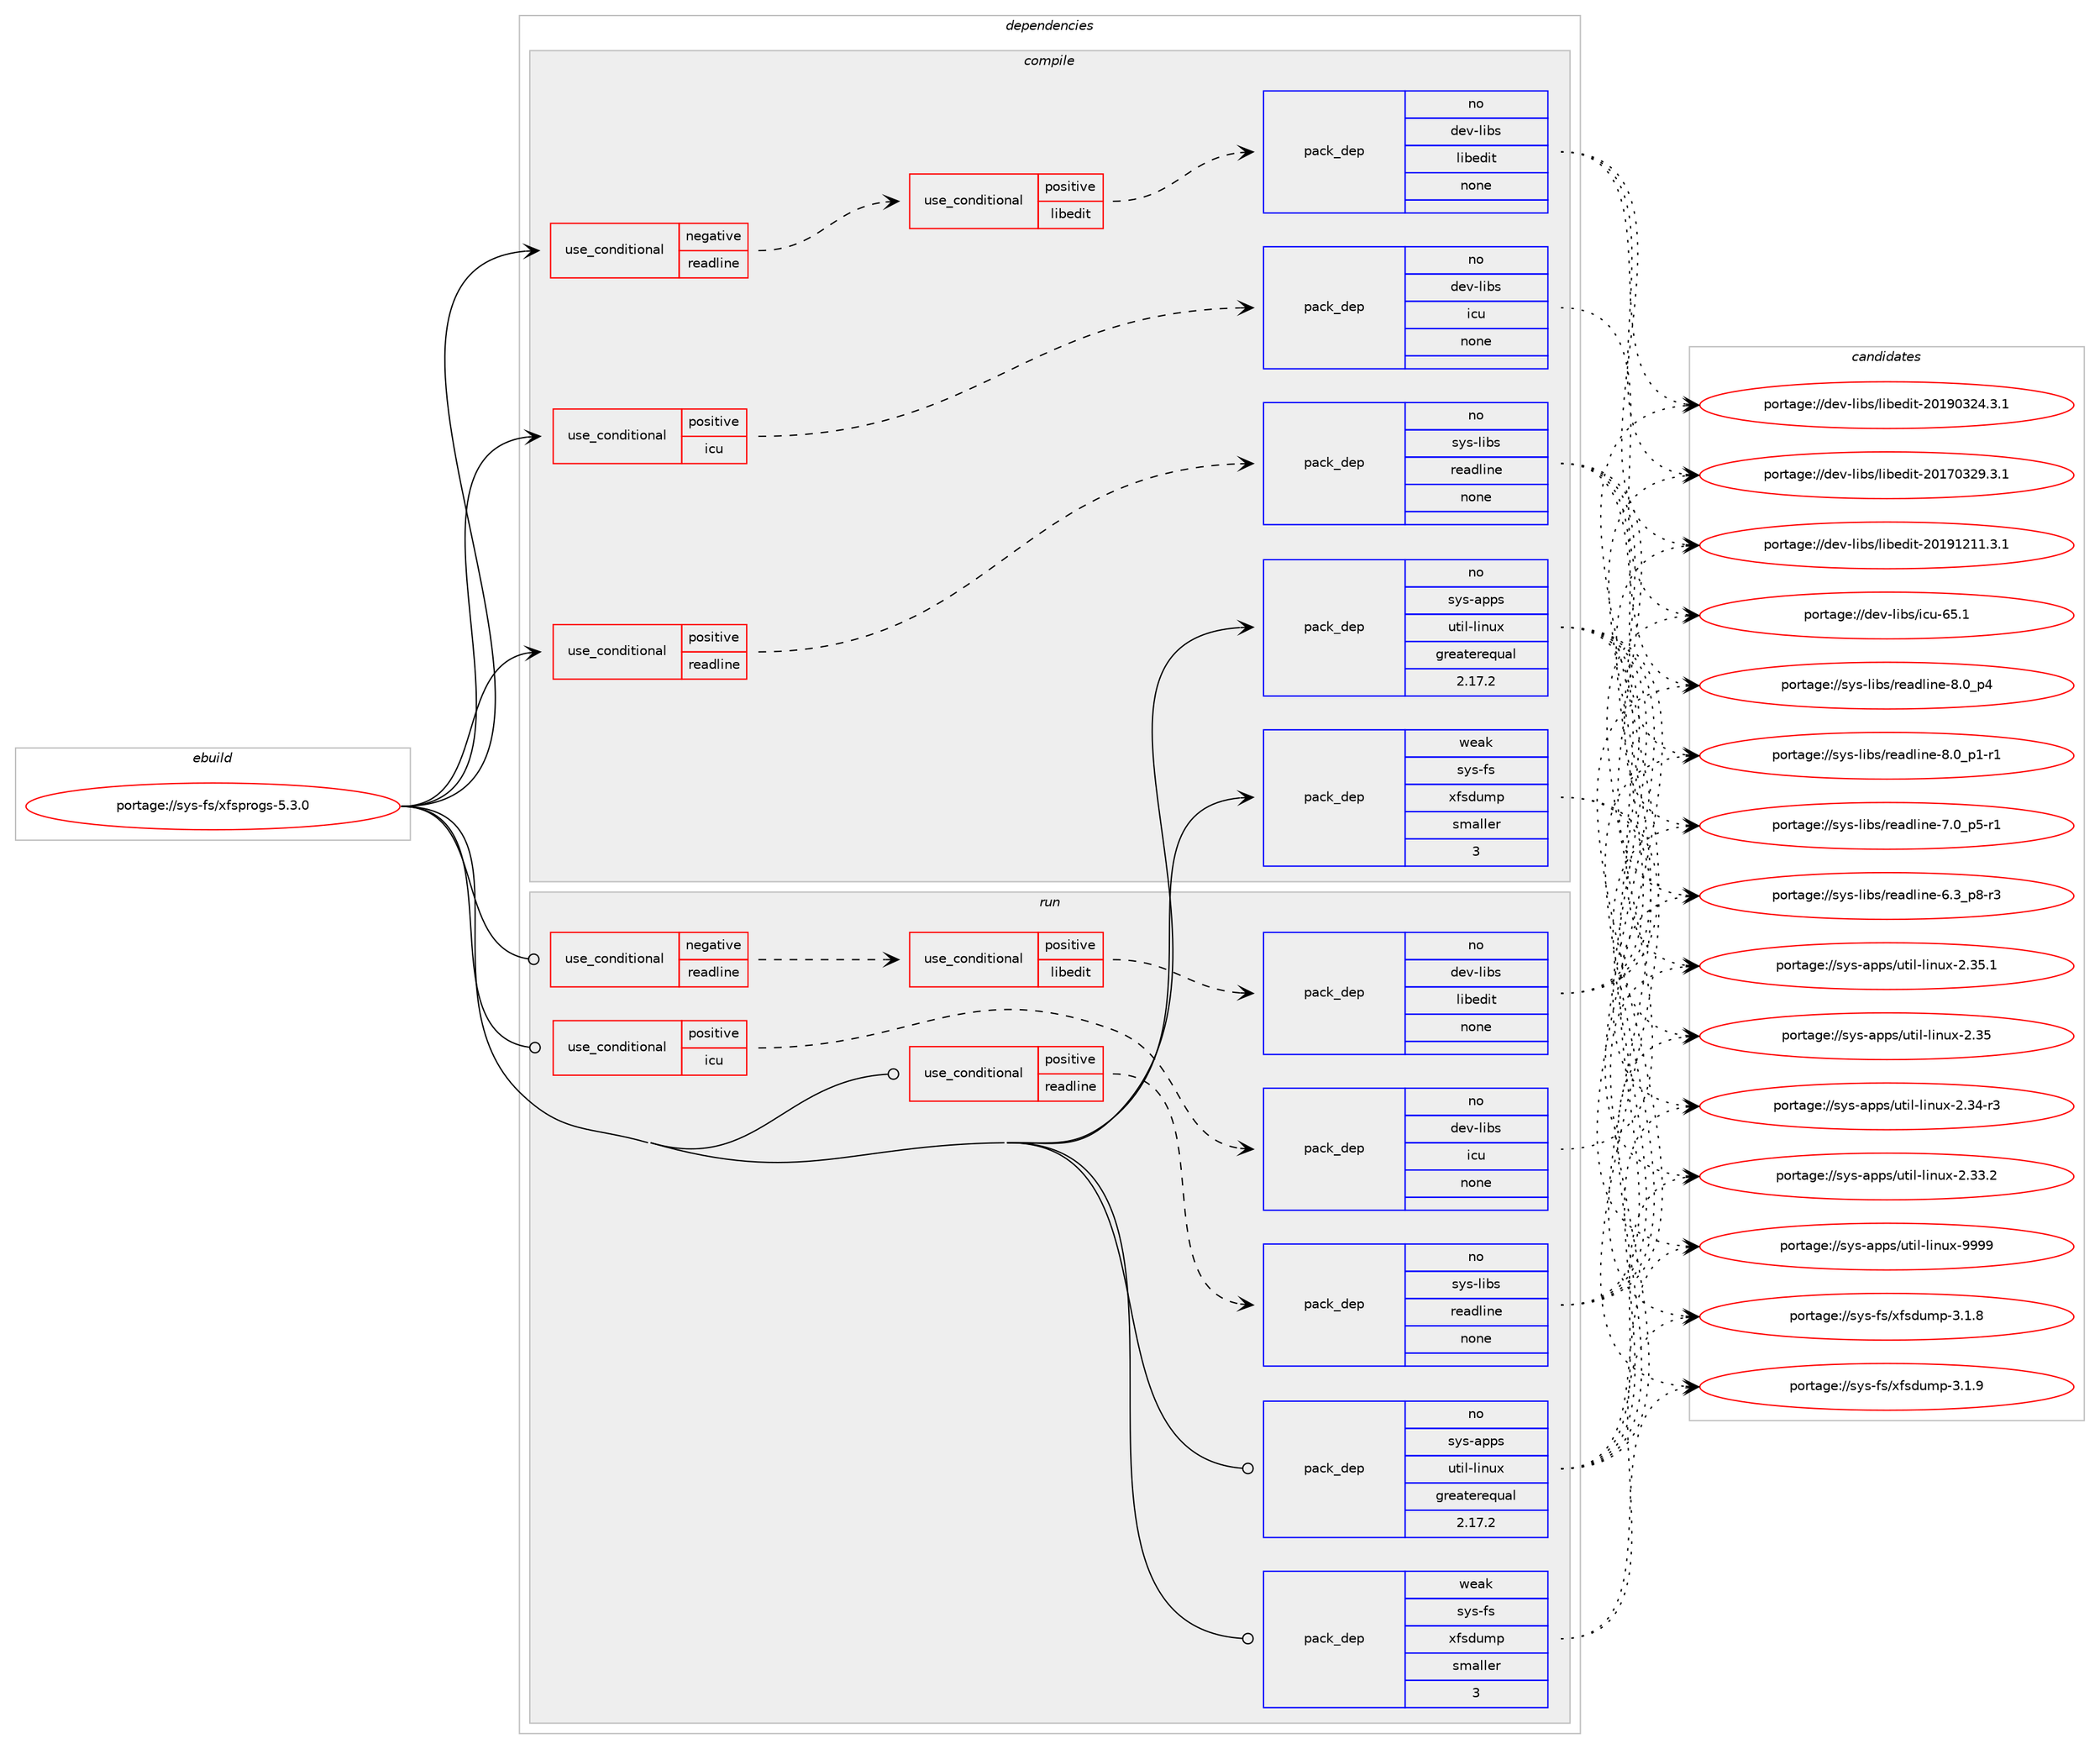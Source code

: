 digraph prolog {

# *************
# Graph options
# *************

newrank=true;
concentrate=true;
compound=true;
graph [rankdir=LR,fontname=Helvetica,fontsize=10,ranksep=1.5];#, ranksep=2.5, nodesep=0.2];
edge  [arrowhead=vee];
node  [fontname=Helvetica,fontsize=10];

# **********
# The ebuild
# **********

subgraph cluster_leftcol {
color=gray;
rank=same;
label=<<i>ebuild</i>>;
id [label="portage://sys-fs/xfsprogs-5.3.0", color=red, width=4, href="../sys-fs/xfsprogs-5.3.0.svg"];
}

# ****************
# The dependencies
# ****************

subgraph cluster_midcol {
color=gray;
label=<<i>dependencies</i>>;
subgraph cluster_compile {
fillcolor="#eeeeee";
style=filled;
label=<<i>compile</i>>;
subgraph cond8706 {
dependency44619 [label=<<TABLE BORDER="0" CELLBORDER="1" CELLSPACING="0" CELLPADDING="4"><TR><TD ROWSPAN="3" CELLPADDING="10">use_conditional</TD></TR><TR><TD>negative</TD></TR><TR><TD>readline</TD></TR></TABLE>>, shape=none, color=red];
subgraph cond8707 {
dependency44620 [label=<<TABLE BORDER="0" CELLBORDER="1" CELLSPACING="0" CELLPADDING="4"><TR><TD ROWSPAN="3" CELLPADDING="10">use_conditional</TD></TR><TR><TD>positive</TD></TR><TR><TD>libedit</TD></TR></TABLE>>, shape=none, color=red];
subgraph pack34902 {
dependency44621 [label=<<TABLE BORDER="0" CELLBORDER="1" CELLSPACING="0" CELLPADDING="4" WIDTH="220"><TR><TD ROWSPAN="6" CELLPADDING="30">pack_dep</TD></TR><TR><TD WIDTH="110">no</TD></TR><TR><TD>dev-libs</TD></TR><TR><TD>libedit</TD></TR><TR><TD>none</TD></TR><TR><TD></TD></TR></TABLE>>, shape=none, color=blue];
}
dependency44620:e -> dependency44621:w [weight=20,style="dashed",arrowhead="vee"];
}
dependency44619:e -> dependency44620:w [weight=20,style="dashed",arrowhead="vee"];
}
id:e -> dependency44619:w [weight=20,style="solid",arrowhead="vee"];
subgraph cond8708 {
dependency44622 [label=<<TABLE BORDER="0" CELLBORDER="1" CELLSPACING="0" CELLPADDING="4"><TR><TD ROWSPAN="3" CELLPADDING="10">use_conditional</TD></TR><TR><TD>positive</TD></TR><TR><TD>icu</TD></TR></TABLE>>, shape=none, color=red];
subgraph pack34903 {
dependency44623 [label=<<TABLE BORDER="0" CELLBORDER="1" CELLSPACING="0" CELLPADDING="4" WIDTH="220"><TR><TD ROWSPAN="6" CELLPADDING="30">pack_dep</TD></TR><TR><TD WIDTH="110">no</TD></TR><TR><TD>dev-libs</TD></TR><TR><TD>icu</TD></TR><TR><TD>none</TD></TR><TR><TD></TD></TR></TABLE>>, shape=none, color=blue];
}
dependency44622:e -> dependency44623:w [weight=20,style="dashed",arrowhead="vee"];
}
id:e -> dependency44622:w [weight=20,style="solid",arrowhead="vee"];
subgraph cond8709 {
dependency44624 [label=<<TABLE BORDER="0" CELLBORDER="1" CELLSPACING="0" CELLPADDING="4"><TR><TD ROWSPAN="3" CELLPADDING="10">use_conditional</TD></TR><TR><TD>positive</TD></TR><TR><TD>readline</TD></TR></TABLE>>, shape=none, color=red];
subgraph pack34904 {
dependency44625 [label=<<TABLE BORDER="0" CELLBORDER="1" CELLSPACING="0" CELLPADDING="4" WIDTH="220"><TR><TD ROWSPAN="6" CELLPADDING="30">pack_dep</TD></TR><TR><TD WIDTH="110">no</TD></TR><TR><TD>sys-libs</TD></TR><TR><TD>readline</TD></TR><TR><TD>none</TD></TR><TR><TD></TD></TR></TABLE>>, shape=none, color=blue];
}
dependency44624:e -> dependency44625:w [weight=20,style="dashed",arrowhead="vee"];
}
id:e -> dependency44624:w [weight=20,style="solid",arrowhead="vee"];
subgraph pack34905 {
dependency44626 [label=<<TABLE BORDER="0" CELLBORDER="1" CELLSPACING="0" CELLPADDING="4" WIDTH="220"><TR><TD ROWSPAN="6" CELLPADDING="30">pack_dep</TD></TR><TR><TD WIDTH="110">no</TD></TR><TR><TD>sys-apps</TD></TR><TR><TD>util-linux</TD></TR><TR><TD>greaterequal</TD></TR><TR><TD>2.17.2</TD></TR></TABLE>>, shape=none, color=blue];
}
id:e -> dependency44626:w [weight=20,style="solid",arrowhead="vee"];
subgraph pack34906 {
dependency44627 [label=<<TABLE BORDER="0" CELLBORDER="1" CELLSPACING="0" CELLPADDING="4" WIDTH="220"><TR><TD ROWSPAN="6" CELLPADDING="30">pack_dep</TD></TR><TR><TD WIDTH="110">weak</TD></TR><TR><TD>sys-fs</TD></TR><TR><TD>xfsdump</TD></TR><TR><TD>smaller</TD></TR><TR><TD>3</TD></TR></TABLE>>, shape=none, color=blue];
}
id:e -> dependency44627:w [weight=20,style="solid",arrowhead="vee"];
}
subgraph cluster_compileandrun {
fillcolor="#eeeeee";
style=filled;
label=<<i>compile and run</i>>;
}
subgraph cluster_run {
fillcolor="#eeeeee";
style=filled;
label=<<i>run</i>>;
subgraph cond8710 {
dependency44628 [label=<<TABLE BORDER="0" CELLBORDER="1" CELLSPACING="0" CELLPADDING="4"><TR><TD ROWSPAN="3" CELLPADDING="10">use_conditional</TD></TR><TR><TD>negative</TD></TR><TR><TD>readline</TD></TR></TABLE>>, shape=none, color=red];
subgraph cond8711 {
dependency44629 [label=<<TABLE BORDER="0" CELLBORDER="1" CELLSPACING="0" CELLPADDING="4"><TR><TD ROWSPAN="3" CELLPADDING="10">use_conditional</TD></TR><TR><TD>positive</TD></TR><TR><TD>libedit</TD></TR></TABLE>>, shape=none, color=red];
subgraph pack34907 {
dependency44630 [label=<<TABLE BORDER="0" CELLBORDER="1" CELLSPACING="0" CELLPADDING="4" WIDTH="220"><TR><TD ROWSPAN="6" CELLPADDING="30">pack_dep</TD></TR><TR><TD WIDTH="110">no</TD></TR><TR><TD>dev-libs</TD></TR><TR><TD>libedit</TD></TR><TR><TD>none</TD></TR><TR><TD></TD></TR></TABLE>>, shape=none, color=blue];
}
dependency44629:e -> dependency44630:w [weight=20,style="dashed",arrowhead="vee"];
}
dependency44628:e -> dependency44629:w [weight=20,style="dashed",arrowhead="vee"];
}
id:e -> dependency44628:w [weight=20,style="solid",arrowhead="odot"];
subgraph cond8712 {
dependency44631 [label=<<TABLE BORDER="0" CELLBORDER="1" CELLSPACING="0" CELLPADDING="4"><TR><TD ROWSPAN="3" CELLPADDING="10">use_conditional</TD></TR><TR><TD>positive</TD></TR><TR><TD>icu</TD></TR></TABLE>>, shape=none, color=red];
subgraph pack34908 {
dependency44632 [label=<<TABLE BORDER="0" CELLBORDER="1" CELLSPACING="0" CELLPADDING="4" WIDTH="220"><TR><TD ROWSPAN="6" CELLPADDING="30">pack_dep</TD></TR><TR><TD WIDTH="110">no</TD></TR><TR><TD>dev-libs</TD></TR><TR><TD>icu</TD></TR><TR><TD>none</TD></TR><TR><TD></TD></TR></TABLE>>, shape=none, color=blue];
}
dependency44631:e -> dependency44632:w [weight=20,style="dashed",arrowhead="vee"];
}
id:e -> dependency44631:w [weight=20,style="solid",arrowhead="odot"];
subgraph cond8713 {
dependency44633 [label=<<TABLE BORDER="0" CELLBORDER="1" CELLSPACING="0" CELLPADDING="4"><TR><TD ROWSPAN="3" CELLPADDING="10">use_conditional</TD></TR><TR><TD>positive</TD></TR><TR><TD>readline</TD></TR></TABLE>>, shape=none, color=red];
subgraph pack34909 {
dependency44634 [label=<<TABLE BORDER="0" CELLBORDER="1" CELLSPACING="0" CELLPADDING="4" WIDTH="220"><TR><TD ROWSPAN="6" CELLPADDING="30">pack_dep</TD></TR><TR><TD WIDTH="110">no</TD></TR><TR><TD>sys-libs</TD></TR><TR><TD>readline</TD></TR><TR><TD>none</TD></TR><TR><TD></TD></TR></TABLE>>, shape=none, color=blue];
}
dependency44633:e -> dependency44634:w [weight=20,style="dashed",arrowhead="vee"];
}
id:e -> dependency44633:w [weight=20,style="solid",arrowhead="odot"];
subgraph pack34910 {
dependency44635 [label=<<TABLE BORDER="0" CELLBORDER="1" CELLSPACING="0" CELLPADDING="4" WIDTH="220"><TR><TD ROWSPAN="6" CELLPADDING="30">pack_dep</TD></TR><TR><TD WIDTH="110">no</TD></TR><TR><TD>sys-apps</TD></TR><TR><TD>util-linux</TD></TR><TR><TD>greaterequal</TD></TR><TR><TD>2.17.2</TD></TR></TABLE>>, shape=none, color=blue];
}
id:e -> dependency44635:w [weight=20,style="solid",arrowhead="odot"];
subgraph pack34911 {
dependency44636 [label=<<TABLE BORDER="0" CELLBORDER="1" CELLSPACING="0" CELLPADDING="4" WIDTH="220"><TR><TD ROWSPAN="6" CELLPADDING="30">pack_dep</TD></TR><TR><TD WIDTH="110">weak</TD></TR><TR><TD>sys-fs</TD></TR><TR><TD>xfsdump</TD></TR><TR><TD>smaller</TD></TR><TR><TD>3</TD></TR></TABLE>>, shape=none, color=blue];
}
id:e -> dependency44636:w [weight=20,style="solid",arrowhead="odot"];
}
}

# **************
# The candidates
# **************

subgraph cluster_choices {
rank=same;
color=gray;
label=<<i>candidates</i>>;

subgraph choice34902 {
color=black;
nodesep=1;
choice1001011184510810598115471081059810110010511645504849574950494946514649 [label="portage://dev-libs/libedit-20191211.3.1", color=red, width=4,href="../dev-libs/libedit-20191211.3.1.svg"];
choice1001011184510810598115471081059810110010511645504849574851505246514649 [label="portage://dev-libs/libedit-20190324.3.1", color=red, width=4,href="../dev-libs/libedit-20190324.3.1.svg"];
choice1001011184510810598115471081059810110010511645504849554851505746514649 [label="portage://dev-libs/libedit-20170329.3.1", color=red, width=4,href="../dev-libs/libedit-20170329.3.1.svg"];
dependency44621:e -> choice1001011184510810598115471081059810110010511645504849574950494946514649:w [style=dotted,weight="100"];
dependency44621:e -> choice1001011184510810598115471081059810110010511645504849574851505246514649:w [style=dotted,weight="100"];
dependency44621:e -> choice1001011184510810598115471081059810110010511645504849554851505746514649:w [style=dotted,weight="100"];
}
subgraph choice34903 {
color=black;
nodesep=1;
choice100101118451081059811547105991174554534649 [label="portage://dev-libs/icu-65.1", color=red, width=4,href="../dev-libs/icu-65.1.svg"];
dependency44623:e -> choice100101118451081059811547105991174554534649:w [style=dotted,weight="100"];
}
subgraph choice34904 {
color=black;
nodesep=1;
choice11512111545108105981154711410197100108105110101455646489511252 [label="portage://sys-libs/readline-8.0_p4", color=red, width=4,href="../sys-libs/readline-8.0_p4.svg"];
choice115121115451081059811547114101971001081051101014556464895112494511449 [label="portage://sys-libs/readline-8.0_p1-r1", color=red, width=4,href="../sys-libs/readline-8.0_p1-r1.svg"];
choice115121115451081059811547114101971001081051101014555464895112534511449 [label="portage://sys-libs/readline-7.0_p5-r1", color=red, width=4,href="../sys-libs/readline-7.0_p5-r1.svg"];
choice115121115451081059811547114101971001081051101014554465195112564511451 [label="portage://sys-libs/readline-6.3_p8-r3", color=red, width=4,href="../sys-libs/readline-6.3_p8-r3.svg"];
dependency44625:e -> choice11512111545108105981154711410197100108105110101455646489511252:w [style=dotted,weight="100"];
dependency44625:e -> choice115121115451081059811547114101971001081051101014556464895112494511449:w [style=dotted,weight="100"];
dependency44625:e -> choice115121115451081059811547114101971001081051101014555464895112534511449:w [style=dotted,weight="100"];
dependency44625:e -> choice115121115451081059811547114101971001081051101014554465195112564511451:w [style=dotted,weight="100"];
}
subgraph choice34905 {
color=black;
nodesep=1;
choice115121115459711211211547117116105108451081051101171204557575757 [label="portage://sys-apps/util-linux-9999", color=red, width=4,href="../sys-apps/util-linux-9999.svg"];
choice1151211154597112112115471171161051084510810511011712045504651534649 [label="portage://sys-apps/util-linux-2.35.1", color=red, width=4,href="../sys-apps/util-linux-2.35.1.svg"];
choice115121115459711211211547117116105108451081051101171204550465153 [label="portage://sys-apps/util-linux-2.35", color=red, width=4,href="../sys-apps/util-linux-2.35.svg"];
choice1151211154597112112115471171161051084510810511011712045504651524511451 [label="portage://sys-apps/util-linux-2.34-r3", color=red, width=4,href="../sys-apps/util-linux-2.34-r3.svg"];
choice1151211154597112112115471171161051084510810511011712045504651514650 [label="portage://sys-apps/util-linux-2.33.2", color=red, width=4,href="../sys-apps/util-linux-2.33.2.svg"];
dependency44626:e -> choice115121115459711211211547117116105108451081051101171204557575757:w [style=dotted,weight="100"];
dependency44626:e -> choice1151211154597112112115471171161051084510810511011712045504651534649:w [style=dotted,weight="100"];
dependency44626:e -> choice115121115459711211211547117116105108451081051101171204550465153:w [style=dotted,weight="100"];
dependency44626:e -> choice1151211154597112112115471171161051084510810511011712045504651524511451:w [style=dotted,weight="100"];
dependency44626:e -> choice1151211154597112112115471171161051084510810511011712045504651514650:w [style=dotted,weight="100"];
}
subgraph choice34906 {
color=black;
nodesep=1;
choice1151211154510211547120102115100117109112455146494657 [label="portage://sys-fs/xfsdump-3.1.9", color=red, width=4,href="../sys-fs/xfsdump-3.1.9.svg"];
choice1151211154510211547120102115100117109112455146494656 [label="portage://sys-fs/xfsdump-3.1.8", color=red, width=4,href="../sys-fs/xfsdump-3.1.8.svg"];
dependency44627:e -> choice1151211154510211547120102115100117109112455146494657:w [style=dotted,weight="100"];
dependency44627:e -> choice1151211154510211547120102115100117109112455146494656:w [style=dotted,weight="100"];
}
subgraph choice34907 {
color=black;
nodesep=1;
choice1001011184510810598115471081059810110010511645504849574950494946514649 [label="portage://dev-libs/libedit-20191211.3.1", color=red, width=4,href="../dev-libs/libedit-20191211.3.1.svg"];
choice1001011184510810598115471081059810110010511645504849574851505246514649 [label="portage://dev-libs/libedit-20190324.3.1", color=red, width=4,href="../dev-libs/libedit-20190324.3.1.svg"];
choice1001011184510810598115471081059810110010511645504849554851505746514649 [label="portage://dev-libs/libedit-20170329.3.1", color=red, width=4,href="../dev-libs/libedit-20170329.3.1.svg"];
dependency44630:e -> choice1001011184510810598115471081059810110010511645504849574950494946514649:w [style=dotted,weight="100"];
dependency44630:e -> choice1001011184510810598115471081059810110010511645504849574851505246514649:w [style=dotted,weight="100"];
dependency44630:e -> choice1001011184510810598115471081059810110010511645504849554851505746514649:w [style=dotted,weight="100"];
}
subgraph choice34908 {
color=black;
nodesep=1;
choice100101118451081059811547105991174554534649 [label="portage://dev-libs/icu-65.1", color=red, width=4,href="../dev-libs/icu-65.1.svg"];
dependency44632:e -> choice100101118451081059811547105991174554534649:w [style=dotted,weight="100"];
}
subgraph choice34909 {
color=black;
nodesep=1;
choice11512111545108105981154711410197100108105110101455646489511252 [label="portage://sys-libs/readline-8.0_p4", color=red, width=4,href="../sys-libs/readline-8.0_p4.svg"];
choice115121115451081059811547114101971001081051101014556464895112494511449 [label="portage://sys-libs/readline-8.0_p1-r1", color=red, width=4,href="../sys-libs/readline-8.0_p1-r1.svg"];
choice115121115451081059811547114101971001081051101014555464895112534511449 [label="portage://sys-libs/readline-7.0_p5-r1", color=red, width=4,href="../sys-libs/readline-7.0_p5-r1.svg"];
choice115121115451081059811547114101971001081051101014554465195112564511451 [label="portage://sys-libs/readline-6.3_p8-r3", color=red, width=4,href="../sys-libs/readline-6.3_p8-r3.svg"];
dependency44634:e -> choice11512111545108105981154711410197100108105110101455646489511252:w [style=dotted,weight="100"];
dependency44634:e -> choice115121115451081059811547114101971001081051101014556464895112494511449:w [style=dotted,weight="100"];
dependency44634:e -> choice115121115451081059811547114101971001081051101014555464895112534511449:w [style=dotted,weight="100"];
dependency44634:e -> choice115121115451081059811547114101971001081051101014554465195112564511451:w [style=dotted,weight="100"];
}
subgraph choice34910 {
color=black;
nodesep=1;
choice115121115459711211211547117116105108451081051101171204557575757 [label="portage://sys-apps/util-linux-9999", color=red, width=4,href="../sys-apps/util-linux-9999.svg"];
choice1151211154597112112115471171161051084510810511011712045504651534649 [label="portage://sys-apps/util-linux-2.35.1", color=red, width=4,href="../sys-apps/util-linux-2.35.1.svg"];
choice115121115459711211211547117116105108451081051101171204550465153 [label="portage://sys-apps/util-linux-2.35", color=red, width=4,href="../sys-apps/util-linux-2.35.svg"];
choice1151211154597112112115471171161051084510810511011712045504651524511451 [label="portage://sys-apps/util-linux-2.34-r3", color=red, width=4,href="../sys-apps/util-linux-2.34-r3.svg"];
choice1151211154597112112115471171161051084510810511011712045504651514650 [label="portage://sys-apps/util-linux-2.33.2", color=red, width=4,href="../sys-apps/util-linux-2.33.2.svg"];
dependency44635:e -> choice115121115459711211211547117116105108451081051101171204557575757:w [style=dotted,weight="100"];
dependency44635:e -> choice1151211154597112112115471171161051084510810511011712045504651534649:w [style=dotted,weight="100"];
dependency44635:e -> choice115121115459711211211547117116105108451081051101171204550465153:w [style=dotted,weight="100"];
dependency44635:e -> choice1151211154597112112115471171161051084510810511011712045504651524511451:w [style=dotted,weight="100"];
dependency44635:e -> choice1151211154597112112115471171161051084510810511011712045504651514650:w [style=dotted,weight="100"];
}
subgraph choice34911 {
color=black;
nodesep=1;
choice1151211154510211547120102115100117109112455146494657 [label="portage://sys-fs/xfsdump-3.1.9", color=red, width=4,href="../sys-fs/xfsdump-3.1.9.svg"];
choice1151211154510211547120102115100117109112455146494656 [label="portage://sys-fs/xfsdump-3.1.8", color=red, width=4,href="../sys-fs/xfsdump-3.1.8.svg"];
dependency44636:e -> choice1151211154510211547120102115100117109112455146494657:w [style=dotted,weight="100"];
dependency44636:e -> choice1151211154510211547120102115100117109112455146494656:w [style=dotted,weight="100"];
}
}

}
